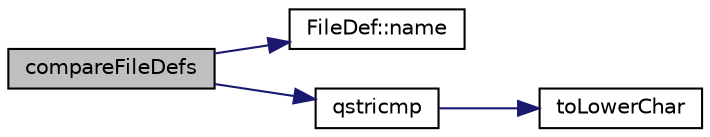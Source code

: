 digraph "compareFileDefs"
{
 // LATEX_PDF_SIZE
  edge [fontname="Helvetica",fontsize="10",labelfontname="Helvetica",labelfontsize="10"];
  node [fontname="Helvetica",fontsize="10",shape=record];
  rankdir="LR";
  Node1 [label="compareFileDefs",height=0.2,width=0.4,color="black", fillcolor="grey75", style="filled", fontcolor="black",tooltip=" "];
  Node1 -> Node2 [color="midnightblue",fontsize="10",style="solid"];
  Node2 [label="FileDef::name",height=0.2,width=0.4,color="black", fillcolor="white", style="filled",URL="$classFileDef.html#ad305f1328487bfce411ebfd9d4966b02",tooltip=" "];
  Node1 -> Node3 [color="midnightblue",fontsize="10",style="solid"];
  Node3 [label="qstricmp",height=0.2,width=0.4,color="black", fillcolor="white", style="filled",URL="$qcstring_8cpp.html#a773d5813108052583cde43cc8517893d",tooltip=" "];
  Node3 -> Node4 [color="midnightblue",fontsize="10",style="solid"];
  Node4 [label="toLowerChar",height=0.2,width=0.4,color="black", fillcolor="white", style="filled",URL="$qcstring_8cpp.html#a4e545641f98651d4fb8299b407721f9b",tooltip=" "];
}
